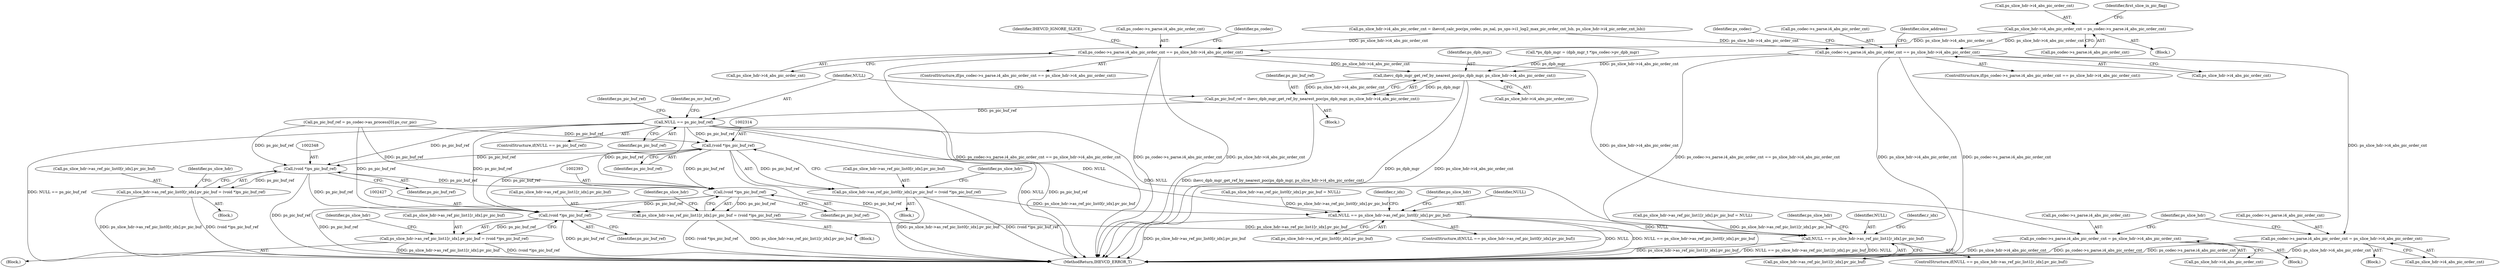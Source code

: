 digraph "0_Android_7c9be319a279654e55a6d757265f88c61a16a4d5@pointer" {
"1001689" [label="(Call,ps_slice_hdr->i4_abs_pic_order_cnt = ps_codec->s_parse.i4_abs_pic_order_cnt)"];
"1001703" [label="(Call,ps_codec->s_parse.i4_abs_pic_order_cnt == ps_slice_hdr->i4_abs_pic_order_cnt)"];
"1001832" [label="(Call,ps_codec->s_parse.i4_abs_pic_order_cnt = ps_slice_hdr->i4_abs_pic_order_cnt)"];
"1002247" [label="(Call,ihevc_dpb_mgr_get_ref_by_nearest_poc(ps_dpb_mgr, ps_slice_hdr->i4_abs_pic_order_cnt))"];
"1002245" [label="(Call,ps_pic_buf_ref = ihevc_dpb_mgr_get_ref_by_nearest_poc(ps_dpb_mgr, ps_slice_hdr->i4_abs_pic_order_cnt))"];
"1002253" [label="(Call,NULL == ps_pic_buf_ref)"];
"1002295" [label="(Call,NULL == ps_slice_hdr->as_ref_pic_list0[r_idx].pv_pic_buf)"];
"1002374" [label="(Call,NULL == ps_slice_hdr->as_ref_pic_list1[r_idx].pv_pic_buf)"];
"1002313" [label="(Call,(void *)ps_pic_buf_ref)"];
"1002305" [label="(Call,ps_slice_hdr->as_ref_pic_list0[r_idx].pv_pic_buf = (void *)ps_pic_buf_ref)"];
"1002347" [label="(Call,(void *)ps_pic_buf_ref)"];
"1002339" [label="(Call,ps_slice_hdr->as_ref_pic_list0[r_idx].pv_pic_buf = (void *)ps_pic_buf_ref)"];
"1002392" [label="(Call,(void *)ps_pic_buf_ref)"];
"1002384" [label="(Call,ps_slice_hdr->as_ref_pic_list1[r_idx].pv_pic_buf = (void *)ps_pic_buf_ref)"];
"1002426" [label="(Call,(void *)ps_pic_buf_ref)"];
"1002418" [label="(Call,ps_slice_hdr->as_ref_pic_list1[r_idx].pv_pic_buf = (void *)ps_pic_buf_ref)"];
"1001844" [label="(Call,ps_codec->s_parse.i4_abs_pic_order_cnt == ps_slice_hdr->i4_abs_pic_order_cnt)"];
"1001855" [label="(Call,ps_codec->s_parse.i4_abs_pic_order_cnt = ps_slice_hdr->i4_abs_pic_order_cnt)"];
"1001674" [label="(Call,ps_slice_hdr->i4_abs_pic_order_cnt = ihevcd_calc_poc(ps_codec, ps_nal, ps_sps->i1_log2_max_pic_order_cnt_lsb, ps_slice_hdr->i4_pic_order_cnt_lsb))"];
"1001866" [label="(Identifier,ps_slice_hdr)"];
"1002253" [label="(Call,NULL == ps_pic_buf_ref)"];
"1001757" [label="(Identifier,ps_codec)"];
"1002374" [label="(Call,NULL == ps_slice_hdr->as_ref_pic_list1[r_idx].pv_pic_buf)"];
"1002349" [label="(Identifier,ps_pic_buf_ref)"];
"1002392" [label="(Call,(void *)ps_pic_buf_ref)"];
"1002252" [label="(ControlStructure,if(NULL == ps_pic_buf_ref))"];
"1002313" [label="(Call,(void *)ps_pic_buf_ref)"];
"1002305" [label="(Call,ps_slice_hdr->as_ref_pic_list0[r_idx].pv_pic_buf = (void *)ps_pic_buf_ref)"];
"1001832" [label="(Call,ps_codec->s_parse.i4_abs_pic_order_cnt = ps_slice_hdr->i4_abs_pic_order_cnt)"];
"1001704" [label="(Call,ps_codec->s_parse.i4_abs_pic_order_cnt)"];
"1002394" [label="(Identifier,ps_pic_buf_ref)"];
"1002246" [label="(Identifier,ps_pic_buf_ref)"];
"1002373" [label="(ControlStructure,if(NULL == ps_slice_hdr->as_ref_pic_list1[r_idx].pv_pic_buf))"];
"1002383" [label="(Block,)"];
"1002297" [label="(Call,ps_slice_hdr->as_ref_pic_list0[r_idx].pv_pic_buf)"];
"1002417" [label="(Block,)"];
"1002248" [label="(Identifier,ps_dpb_mgr)"];
"1001845" [label="(Call,ps_codec->s_parse.i4_abs_pic_order_cnt)"];
"1001861" [label="(Call,ps_slice_hdr->i4_abs_pic_order_cnt)"];
"1002258" [label="(Identifier,ps_pic_buf_ref)"];
"1001690" [label="(Call,ps_slice_hdr->i4_abs_pic_order_cnt)"];
"1001715" [label="(Identifier,slice_address)"];
"1002296" [label="(Identifier,NULL)"];
"1002376" [label="(Call,ps_slice_hdr->as_ref_pic_list1[r_idx].pv_pic_buf)"];
"1001700" [label="(Identifier,first_slice_in_pic_flag)"];
"1002295" [label="(Call,NULL == ps_slice_hdr->as_ref_pic_list0[r_idx].pv_pic_buf)"];
"1002426" [label="(Call,(void *)ps_pic_buf_ref)"];
"1002167" [label="(Call,ps_slice_hdr->as_ref_pic_list0[r_idx].pv_pic_buf = NULL)"];
"1002339" [label="(Call,ps_slice_hdr->as_ref_pic_list0[r_idx].pv_pic_buf = (void *)ps_pic_buf_ref)"];
"1002418" [label="(Call,ps_slice_hdr->as_ref_pic_list1[r_idx].pv_pic_buf = (void *)ps_pic_buf_ref)"];
"1001843" [label="(ControlStructure,if(ps_codec->s_parse.i4_abs_pic_order_cnt == ps_slice_hdr->i4_abs_pic_order_cnt))"];
"1002385" [label="(Call,ps_slice_hdr->as_ref_pic_list1[r_idx].pv_pic_buf)"];
"1002230" [label="(Call,*ps_dpb_mgr = (dpb_mgr_t *)ps_codec->pv_dpb_mgr)"];
"1002384" [label="(Call,ps_slice_hdr->as_ref_pic_list1[r_idx].pv_pic_buf = (void *)ps_pic_buf_ref)"];
"1002433" [label="(Identifier,ps_slice_hdr)"];
"1001858" [label="(Identifier,ps_codec)"];
"1002225" [label="(Block,)"];
"1001688" [label="(Block,)"];
"1002254" [label="(Identifier,NULL)"];
"1002292" [label="(Identifier,r_idx)"];
"1001842" [label="(Block,)"];
"1001689" [label="(Call,ps_slice_hdr->i4_abs_pic_order_cnt = ps_codec->s_parse.i4_abs_pic_order_cnt)"];
"1002304" [label="(Block,)"];
"1002347" [label="(Call,(void *)ps_pic_buf_ref)"];
"1002249" [label="(Call,ps_slice_hdr->i4_abs_pic_order_cnt)"];
"1002388" [label="(Identifier,ps_slice_hdr)"];
"1002375" [label="(Identifier,NULL)"];
"1001856" [label="(Call,ps_codec->s_parse.i4_abs_pic_order_cnt)"];
"1001833" [label="(Call,ps_codec->s_parse.i4_abs_pic_order_cnt)"];
"1002320" [label="(Identifier,ps_slice_hdr)"];
"1002309" [label="(Identifier,ps_slice_hdr)"];
"1002399" [label="(Identifier,ps_slice_hdr)"];
"1002315" [label="(Identifier,ps_pic_buf_ref)"];
"1002255" [label="(Identifier,ps_pic_buf_ref)"];
"1002306" [label="(Call,ps_slice_hdr->as_ref_pic_list0[r_idx].pv_pic_buf)"];
"1001693" [label="(Call,ps_codec->s_parse.i4_abs_pic_order_cnt)"];
"1002661" [label="(MethodReturn,IHEVCD_ERROR_T)"];
"1002338" [label="(Block,)"];
"1001702" [label="(ControlStructure,if(ps_codec->s_parse.i4_abs_pic_order_cnt == ps_slice_hdr->i4_abs_pic_order_cnt))"];
"1001703" [label="(Call,ps_codec->s_parse.i4_abs_pic_order_cnt == ps_slice_hdr->i4_abs_pic_order_cnt)"];
"1002245" [label="(Call,ps_pic_buf_ref = ihevc_dpb_mgr_get_ref_by_nearest_poc(ps_dpb_mgr, ps_slice_hdr->i4_abs_pic_order_cnt))"];
"1001844" [label="(Call,ps_codec->s_parse.i4_abs_pic_order_cnt == ps_slice_hdr->i4_abs_pic_order_cnt)"];
"1001838" [label="(Call,ps_slice_hdr->i4_abs_pic_order_cnt)"];
"1002354" [label="(Identifier,ps_slice_hdr)"];
"1002247" [label="(Call,ihevc_dpb_mgr_get_ref_by_nearest_poc(ps_dpb_mgr, ps_slice_hdr->i4_abs_pic_order_cnt))"];
"1002294" [label="(ControlStructure,if(NULL == ps_slice_hdr->as_ref_pic_list0[r_idx].pv_pic_buf))"];
"1002340" [label="(Call,ps_slice_hdr->as_ref_pic_list0[r_idx].pv_pic_buf)"];
"1002371" [label="(Identifier,r_idx)"];
"1001855" [label="(Call,ps_codec->s_parse.i4_abs_pic_order_cnt = ps_slice_hdr->i4_abs_pic_order_cnt)"];
"1001850" [label="(Call,ps_slice_hdr->i4_abs_pic_order_cnt)"];
"1001854" [label="(Identifier,IHEVCD_IGNORE_SLICE)"];
"1002276" [label="(Identifier,ps_mv_buf_ref)"];
"1001709" [label="(Call,ps_slice_hdr->i4_abs_pic_order_cnt)"];
"1001825" [label="(Block,)"];
"1002428" [label="(Identifier,ps_pic_buf_ref)"];
"1002185" [label="(Call,ps_slice_hdr->as_ref_pic_list1[r_idx].pv_pic_buf = NULL)"];
"1002257" [label="(Call,ps_pic_buf_ref = ps_codec->as_process[0].ps_cur_pic)"];
"1002419" [label="(Call,ps_slice_hdr->as_ref_pic_list1[r_idx].pv_pic_buf)"];
"1001689" -> "1001688"  [label="AST: "];
"1001689" -> "1001693"  [label="CFG: "];
"1001690" -> "1001689"  [label="AST: "];
"1001693" -> "1001689"  [label="AST: "];
"1001700" -> "1001689"  [label="CFG: "];
"1001689" -> "1001703"  [label="DDG: ps_slice_hdr->i4_abs_pic_order_cnt"];
"1001689" -> "1001844"  [label="DDG: ps_slice_hdr->i4_abs_pic_order_cnt"];
"1001703" -> "1001702"  [label="AST: "];
"1001703" -> "1001709"  [label="CFG: "];
"1001704" -> "1001703"  [label="AST: "];
"1001709" -> "1001703"  [label="AST: "];
"1001715" -> "1001703"  [label="CFG: "];
"1001757" -> "1001703"  [label="CFG: "];
"1001703" -> "1002661"  [label="DDG: ps_slice_hdr->i4_abs_pic_order_cnt"];
"1001703" -> "1002661"  [label="DDG: ps_codec->s_parse.i4_abs_pic_order_cnt"];
"1001703" -> "1002661"  [label="DDG: ps_codec->s_parse.i4_abs_pic_order_cnt == ps_slice_hdr->i4_abs_pic_order_cnt"];
"1001674" -> "1001703"  [label="DDG: ps_slice_hdr->i4_abs_pic_order_cnt"];
"1001703" -> "1001832"  [label="DDG: ps_slice_hdr->i4_abs_pic_order_cnt"];
"1001703" -> "1002247"  [label="DDG: ps_slice_hdr->i4_abs_pic_order_cnt"];
"1001832" -> "1001825"  [label="AST: "];
"1001832" -> "1001838"  [label="CFG: "];
"1001833" -> "1001832"  [label="AST: "];
"1001838" -> "1001832"  [label="AST: "];
"1001866" -> "1001832"  [label="CFG: "];
"1001832" -> "1002661"  [label="DDG: ps_codec->s_parse.i4_abs_pic_order_cnt"];
"1001832" -> "1002661"  [label="DDG: ps_slice_hdr->i4_abs_pic_order_cnt"];
"1002247" -> "1002245"  [label="AST: "];
"1002247" -> "1002249"  [label="CFG: "];
"1002248" -> "1002247"  [label="AST: "];
"1002249" -> "1002247"  [label="AST: "];
"1002245" -> "1002247"  [label="CFG: "];
"1002247" -> "1002661"  [label="DDG: ps_slice_hdr->i4_abs_pic_order_cnt"];
"1002247" -> "1002661"  [label="DDG: ps_dpb_mgr"];
"1002247" -> "1002245"  [label="DDG: ps_dpb_mgr"];
"1002247" -> "1002245"  [label="DDG: ps_slice_hdr->i4_abs_pic_order_cnt"];
"1002230" -> "1002247"  [label="DDG: ps_dpb_mgr"];
"1001844" -> "1002247"  [label="DDG: ps_slice_hdr->i4_abs_pic_order_cnt"];
"1002245" -> "1002225"  [label="AST: "];
"1002246" -> "1002245"  [label="AST: "];
"1002254" -> "1002245"  [label="CFG: "];
"1002245" -> "1002661"  [label="DDG: ihevc_dpb_mgr_get_ref_by_nearest_poc(ps_dpb_mgr, ps_slice_hdr->i4_abs_pic_order_cnt)"];
"1002245" -> "1002253"  [label="DDG: ps_pic_buf_ref"];
"1002253" -> "1002252"  [label="AST: "];
"1002253" -> "1002255"  [label="CFG: "];
"1002254" -> "1002253"  [label="AST: "];
"1002255" -> "1002253"  [label="AST: "];
"1002258" -> "1002253"  [label="CFG: "];
"1002276" -> "1002253"  [label="CFG: "];
"1002253" -> "1002661"  [label="DDG: NULL"];
"1002253" -> "1002661"  [label="DDG: ps_pic_buf_ref"];
"1002253" -> "1002661"  [label="DDG: NULL == ps_pic_buf_ref"];
"1002253" -> "1002295"  [label="DDG: NULL"];
"1002253" -> "1002313"  [label="DDG: ps_pic_buf_ref"];
"1002253" -> "1002347"  [label="DDG: ps_pic_buf_ref"];
"1002253" -> "1002374"  [label="DDG: NULL"];
"1002253" -> "1002392"  [label="DDG: ps_pic_buf_ref"];
"1002253" -> "1002426"  [label="DDG: ps_pic_buf_ref"];
"1002295" -> "1002294"  [label="AST: "];
"1002295" -> "1002297"  [label="CFG: "];
"1002296" -> "1002295"  [label="AST: "];
"1002297" -> "1002295"  [label="AST: "];
"1002309" -> "1002295"  [label="CFG: "];
"1002292" -> "1002295"  [label="CFG: "];
"1002295" -> "1002661"  [label="DDG: ps_slice_hdr->as_ref_pic_list0[r_idx].pv_pic_buf"];
"1002295" -> "1002661"  [label="DDG: NULL"];
"1002295" -> "1002661"  [label="DDG: NULL == ps_slice_hdr->as_ref_pic_list0[r_idx].pv_pic_buf"];
"1002305" -> "1002295"  [label="DDG: ps_slice_hdr->as_ref_pic_list0[r_idx].pv_pic_buf"];
"1002167" -> "1002295"  [label="DDG: ps_slice_hdr->as_ref_pic_list0[r_idx].pv_pic_buf"];
"1002295" -> "1002374"  [label="DDG: NULL"];
"1002374" -> "1002373"  [label="AST: "];
"1002374" -> "1002376"  [label="CFG: "];
"1002375" -> "1002374"  [label="AST: "];
"1002376" -> "1002374"  [label="AST: "];
"1002388" -> "1002374"  [label="CFG: "];
"1002371" -> "1002374"  [label="CFG: "];
"1002374" -> "1002661"  [label="DDG: NULL"];
"1002374" -> "1002661"  [label="DDG: ps_slice_hdr->as_ref_pic_list1[r_idx].pv_pic_buf"];
"1002374" -> "1002661"  [label="DDG: NULL == ps_slice_hdr->as_ref_pic_list1[r_idx].pv_pic_buf"];
"1002384" -> "1002374"  [label="DDG: ps_slice_hdr->as_ref_pic_list1[r_idx].pv_pic_buf"];
"1002185" -> "1002374"  [label="DDG: ps_slice_hdr->as_ref_pic_list1[r_idx].pv_pic_buf"];
"1002313" -> "1002305"  [label="AST: "];
"1002313" -> "1002315"  [label="CFG: "];
"1002314" -> "1002313"  [label="AST: "];
"1002315" -> "1002313"  [label="AST: "];
"1002305" -> "1002313"  [label="CFG: "];
"1002313" -> "1002661"  [label="DDG: ps_pic_buf_ref"];
"1002313" -> "1002305"  [label="DDG: ps_pic_buf_ref"];
"1002257" -> "1002313"  [label="DDG: ps_pic_buf_ref"];
"1002313" -> "1002347"  [label="DDG: ps_pic_buf_ref"];
"1002313" -> "1002392"  [label="DDG: ps_pic_buf_ref"];
"1002313" -> "1002426"  [label="DDG: ps_pic_buf_ref"];
"1002305" -> "1002304"  [label="AST: "];
"1002306" -> "1002305"  [label="AST: "];
"1002320" -> "1002305"  [label="CFG: "];
"1002305" -> "1002661"  [label="DDG: ps_slice_hdr->as_ref_pic_list0[r_idx].pv_pic_buf"];
"1002305" -> "1002661"  [label="DDG: (void *)ps_pic_buf_ref"];
"1002347" -> "1002339"  [label="AST: "];
"1002347" -> "1002349"  [label="CFG: "];
"1002348" -> "1002347"  [label="AST: "];
"1002349" -> "1002347"  [label="AST: "];
"1002339" -> "1002347"  [label="CFG: "];
"1002347" -> "1002661"  [label="DDG: ps_pic_buf_ref"];
"1002347" -> "1002339"  [label="DDG: ps_pic_buf_ref"];
"1002257" -> "1002347"  [label="DDG: ps_pic_buf_ref"];
"1002347" -> "1002392"  [label="DDG: ps_pic_buf_ref"];
"1002347" -> "1002426"  [label="DDG: ps_pic_buf_ref"];
"1002339" -> "1002338"  [label="AST: "];
"1002340" -> "1002339"  [label="AST: "];
"1002354" -> "1002339"  [label="CFG: "];
"1002339" -> "1002661"  [label="DDG: (void *)ps_pic_buf_ref"];
"1002339" -> "1002661"  [label="DDG: ps_slice_hdr->as_ref_pic_list0[r_idx].pv_pic_buf"];
"1002392" -> "1002384"  [label="AST: "];
"1002392" -> "1002394"  [label="CFG: "];
"1002393" -> "1002392"  [label="AST: "];
"1002394" -> "1002392"  [label="AST: "];
"1002384" -> "1002392"  [label="CFG: "];
"1002392" -> "1002661"  [label="DDG: ps_pic_buf_ref"];
"1002392" -> "1002384"  [label="DDG: ps_pic_buf_ref"];
"1002257" -> "1002392"  [label="DDG: ps_pic_buf_ref"];
"1002392" -> "1002426"  [label="DDG: ps_pic_buf_ref"];
"1002384" -> "1002383"  [label="AST: "];
"1002385" -> "1002384"  [label="AST: "];
"1002399" -> "1002384"  [label="CFG: "];
"1002384" -> "1002661"  [label="DDG: ps_slice_hdr->as_ref_pic_list1[r_idx].pv_pic_buf"];
"1002384" -> "1002661"  [label="DDG: (void *)ps_pic_buf_ref"];
"1002426" -> "1002418"  [label="AST: "];
"1002426" -> "1002428"  [label="CFG: "];
"1002427" -> "1002426"  [label="AST: "];
"1002428" -> "1002426"  [label="AST: "];
"1002418" -> "1002426"  [label="CFG: "];
"1002426" -> "1002661"  [label="DDG: ps_pic_buf_ref"];
"1002426" -> "1002418"  [label="DDG: ps_pic_buf_ref"];
"1002257" -> "1002426"  [label="DDG: ps_pic_buf_ref"];
"1002418" -> "1002417"  [label="AST: "];
"1002419" -> "1002418"  [label="AST: "];
"1002433" -> "1002418"  [label="CFG: "];
"1002418" -> "1002661"  [label="DDG: (void *)ps_pic_buf_ref"];
"1002418" -> "1002661"  [label="DDG: ps_slice_hdr->as_ref_pic_list1[r_idx].pv_pic_buf"];
"1001844" -> "1001843"  [label="AST: "];
"1001844" -> "1001850"  [label="CFG: "];
"1001845" -> "1001844"  [label="AST: "];
"1001850" -> "1001844"  [label="AST: "];
"1001854" -> "1001844"  [label="CFG: "];
"1001858" -> "1001844"  [label="CFG: "];
"1001844" -> "1002661"  [label="DDG: ps_slice_hdr->i4_abs_pic_order_cnt"];
"1001844" -> "1002661"  [label="DDG: ps_codec->s_parse.i4_abs_pic_order_cnt"];
"1001844" -> "1002661"  [label="DDG: ps_codec->s_parse.i4_abs_pic_order_cnt == ps_slice_hdr->i4_abs_pic_order_cnt"];
"1001674" -> "1001844"  [label="DDG: ps_slice_hdr->i4_abs_pic_order_cnt"];
"1001844" -> "1001855"  [label="DDG: ps_slice_hdr->i4_abs_pic_order_cnt"];
"1001855" -> "1001842"  [label="AST: "];
"1001855" -> "1001861"  [label="CFG: "];
"1001856" -> "1001855"  [label="AST: "];
"1001861" -> "1001855"  [label="AST: "];
"1001866" -> "1001855"  [label="CFG: "];
"1001855" -> "1002661"  [label="DDG: ps_codec->s_parse.i4_abs_pic_order_cnt"];
"1001855" -> "1002661"  [label="DDG: ps_slice_hdr->i4_abs_pic_order_cnt"];
}
